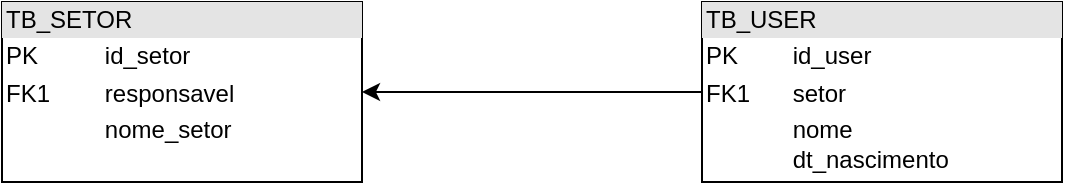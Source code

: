 <mxfile version="24.4.9" type="github">
  <diagram id="C5RBs43oDa-KdzZeNtuy" name="Page-1">
    <mxGraphModel dx="1000" dy="530" grid="1" gridSize="10" guides="1" tooltips="1" connect="1" arrows="1" fold="1" page="1" pageScale="1" pageWidth="827" pageHeight="1169" math="0" shadow="0">
      <root>
        <mxCell id="WIyWlLk6GJQsqaUBKTNV-0" />
        <mxCell id="WIyWlLk6GJQsqaUBKTNV-1" parent="WIyWlLk6GJQsqaUBKTNV-0" />
        <mxCell id="s8D8QlyrpsjR4mGWJLcI-23" style="edgeStyle=orthogonalEdgeStyle;rounded=0;orthogonalLoop=1;jettySize=auto;html=1;" edge="1" parent="WIyWlLk6GJQsqaUBKTNV-1" source="s8D8QlyrpsjR4mGWJLcI-20" target="s8D8QlyrpsjR4mGWJLcI-21">
          <mxGeometry relative="1" as="geometry" />
        </mxCell>
        <mxCell id="s8D8QlyrpsjR4mGWJLcI-20" value="&lt;div style=&quot;box-sizing:border-box;width:100%;background:#e4e4e4;padding:2px;&quot;&gt;TB_USER&lt;/div&gt;&lt;table style=&quot;width:100%;font-size:1em;&quot; cellpadding=&quot;2&quot; cellspacing=&quot;0&quot;&gt;&lt;tbody&gt;&lt;tr&gt;&lt;td&gt;PK&lt;/td&gt;&lt;td&gt;id_user&lt;/td&gt;&lt;/tr&gt;&lt;tr&gt;&lt;td&gt;FK1&lt;/td&gt;&lt;td&gt;setor&lt;/td&gt;&lt;/tr&gt;&lt;tr&gt;&lt;td&gt;&lt;/td&gt;&lt;td&gt;nome&lt;br&gt;dt_nascimento&lt;/td&gt;&lt;/tr&gt;&lt;/tbody&gt;&lt;/table&gt;" style="verticalAlign=top;align=left;overflow=fill;html=1;whiteSpace=wrap;" vertex="1" parent="WIyWlLk6GJQsqaUBKTNV-1">
          <mxGeometry x="460" y="170" width="180" height="90" as="geometry" />
        </mxCell>
        <mxCell id="s8D8QlyrpsjR4mGWJLcI-21" value="&lt;div style=&quot;box-sizing:border-box;width:100%;background:#e4e4e4;padding:2px;&quot;&gt;TB_SETOR&lt;/div&gt;&lt;table style=&quot;width:100%;font-size:1em;&quot; cellpadding=&quot;2&quot; cellspacing=&quot;0&quot;&gt;&lt;tbody&gt;&lt;tr&gt;&lt;td&gt;PK&lt;/td&gt;&lt;td&gt;id_setor&lt;/td&gt;&lt;/tr&gt;&lt;tr&gt;&lt;td&gt;FK1&lt;/td&gt;&lt;td&gt;responsavel&lt;/td&gt;&lt;/tr&gt;&lt;tr&gt;&lt;td&gt;&lt;/td&gt;&lt;td&gt;nome_setor&lt;/td&gt;&lt;/tr&gt;&lt;/tbody&gt;&lt;/table&gt;" style="verticalAlign=top;align=left;overflow=fill;html=1;whiteSpace=wrap;" vertex="1" parent="WIyWlLk6GJQsqaUBKTNV-1">
          <mxGeometry x="110" y="170" width="180" height="90" as="geometry" />
        </mxCell>
      </root>
    </mxGraphModel>
  </diagram>
</mxfile>
